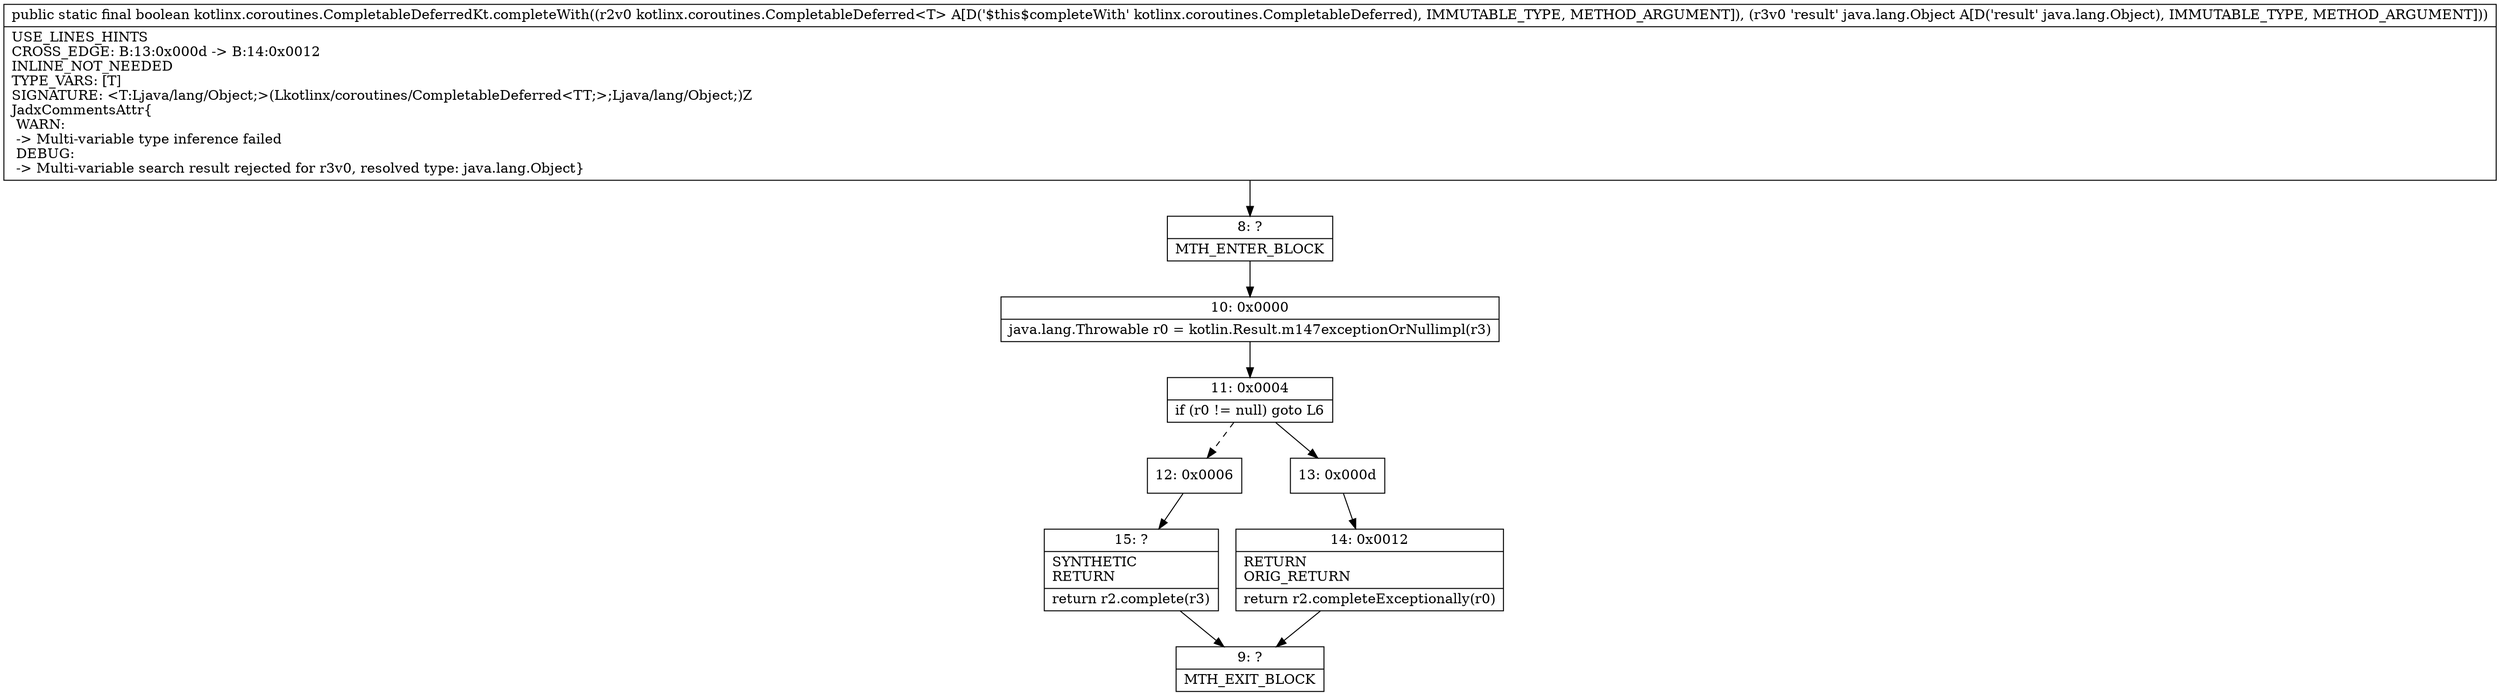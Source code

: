 digraph "CFG forkotlinx.coroutines.CompletableDeferredKt.completeWith(Lkotlinx\/coroutines\/CompletableDeferred;Ljava\/lang\/Object;)Z" {
Node_8 [shape=record,label="{8\:\ ?|MTH_ENTER_BLOCK\l}"];
Node_10 [shape=record,label="{10\:\ 0x0000|java.lang.Throwable r0 = kotlin.Result.m147exceptionOrNullimpl(r3)\l}"];
Node_11 [shape=record,label="{11\:\ 0x0004|if (r0 != null) goto L6\l}"];
Node_12 [shape=record,label="{12\:\ 0x0006}"];
Node_15 [shape=record,label="{15\:\ ?|SYNTHETIC\lRETURN\l|return r2.complete(r3)\l}"];
Node_9 [shape=record,label="{9\:\ ?|MTH_EXIT_BLOCK\l}"];
Node_13 [shape=record,label="{13\:\ 0x000d}"];
Node_14 [shape=record,label="{14\:\ 0x0012|RETURN\lORIG_RETURN\l|return r2.completeExceptionally(r0)\l}"];
MethodNode[shape=record,label="{public static final boolean kotlinx.coroutines.CompletableDeferredKt.completeWith((r2v0 kotlinx.coroutines.CompletableDeferred\<T\> A[D('$this$completeWith' kotlinx.coroutines.CompletableDeferred), IMMUTABLE_TYPE, METHOD_ARGUMENT]), (r3v0 'result' java.lang.Object A[D('result' java.lang.Object), IMMUTABLE_TYPE, METHOD_ARGUMENT]))  | USE_LINES_HINTS\lCROSS_EDGE: B:13:0x000d \-\> B:14:0x0012\lINLINE_NOT_NEEDED\lTYPE_VARS: [T]\lSIGNATURE: \<T:Ljava\/lang\/Object;\>(Lkotlinx\/coroutines\/CompletableDeferred\<TT;\>;Ljava\/lang\/Object;)Z\lJadxCommentsAttr\{\l WARN: \l \-\> Multi\-variable type inference failed\l DEBUG: \l \-\> Multi\-variable search result rejected for r3v0, resolved type: java.lang.Object\}\l}"];
MethodNode -> Node_8;Node_8 -> Node_10;
Node_10 -> Node_11;
Node_11 -> Node_12[style=dashed];
Node_11 -> Node_13;
Node_12 -> Node_15;
Node_15 -> Node_9;
Node_13 -> Node_14;
Node_14 -> Node_9;
}

